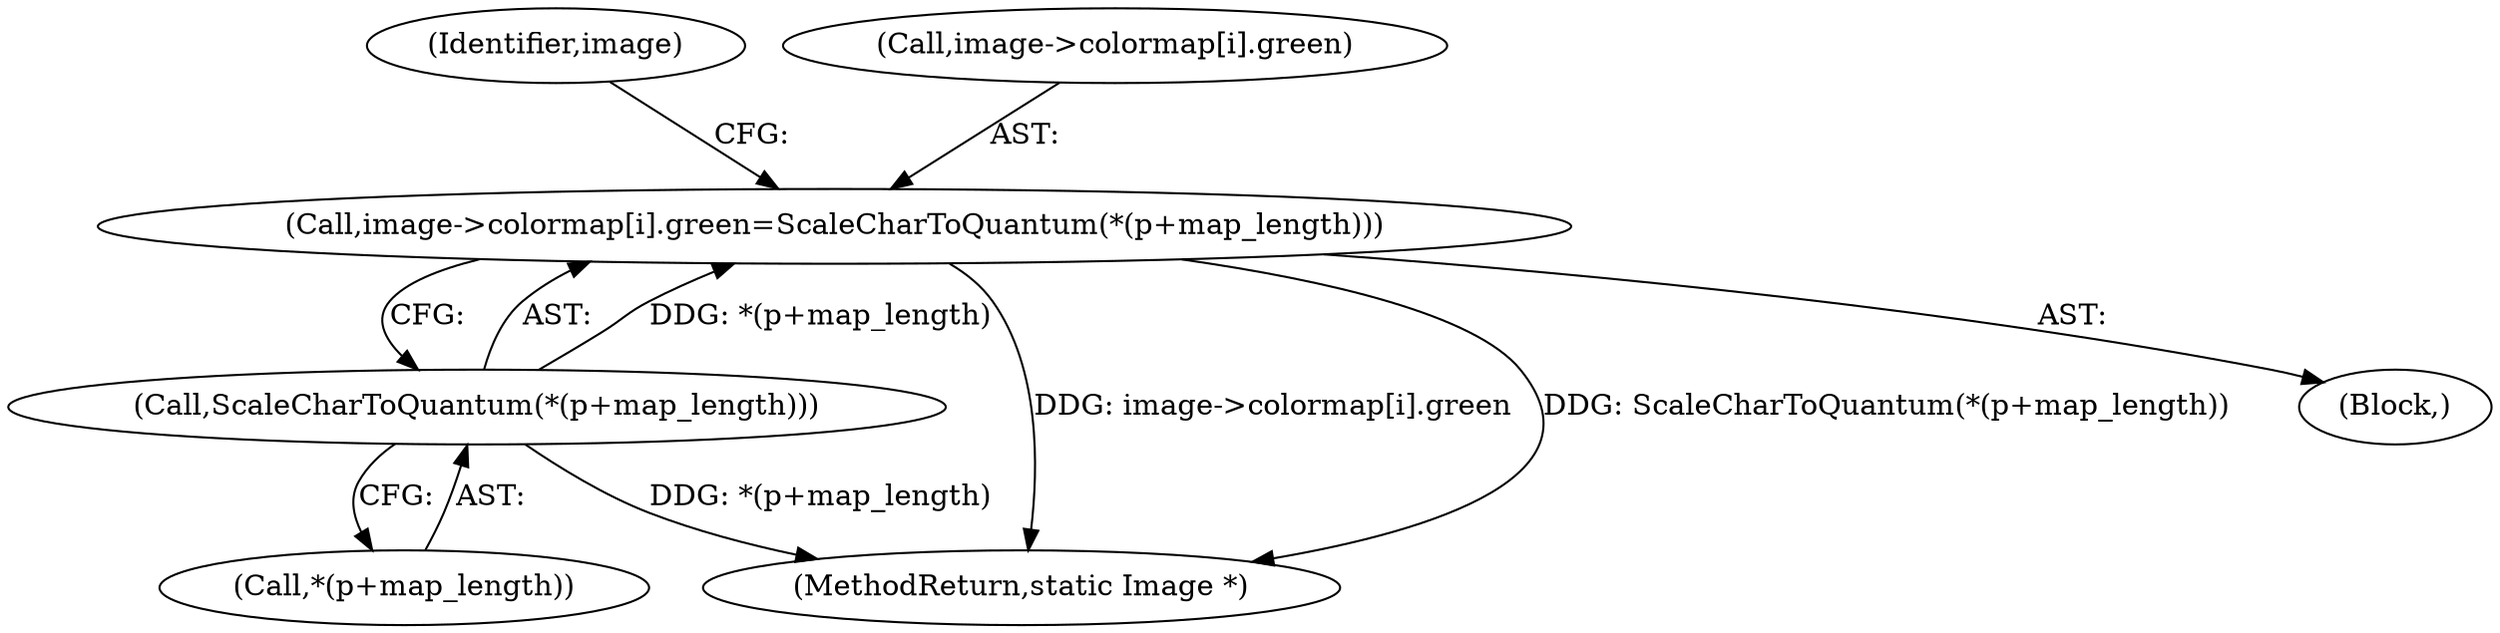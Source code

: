 digraph "0_ImageMagick_3e9165285eda6e1bb71172031d3048b51bb443a4@array" {
"1001491" [label="(Call,image->colormap[i].green=ScaleCharToQuantum(*(p+map_length)))"];
"1001499" [label="(Call,ScaleCharToQuantum(*(p+map_length)))"];
"1001936" [label="(MethodReturn,static Image *)"];
"1001500" [label="(Call,*(p+map_length))"];
"1001499" [label="(Call,ScaleCharToQuantum(*(p+map_length)))"];
"1001491" [label="(Call,image->colormap[i].green=ScaleCharToQuantum(*(p+map_length)))"];
"1001508" [label="(Identifier,image)"];
"1001479" [label="(Block,)"];
"1001492" [label="(Call,image->colormap[i].green)"];
"1001491" -> "1001479"  [label="AST: "];
"1001491" -> "1001499"  [label="CFG: "];
"1001492" -> "1001491"  [label="AST: "];
"1001499" -> "1001491"  [label="AST: "];
"1001508" -> "1001491"  [label="CFG: "];
"1001491" -> "1001936"  [label="DDG: image->colormap[i].green"];
"1001491" -> "1001936"  [label="DDG: ScaleCharToQuantum(*(p+map_length))"];
"1001499" -> "1001491"  [label="DDG: *(p+map_length)"];
"1001499" -> "1001500"  [label="CFG: "];
"1001500" -> "1001499"  [label="AST: "];
"1001499" -> "1001936"  [label="DDG: *(p+map_length)"];
}

